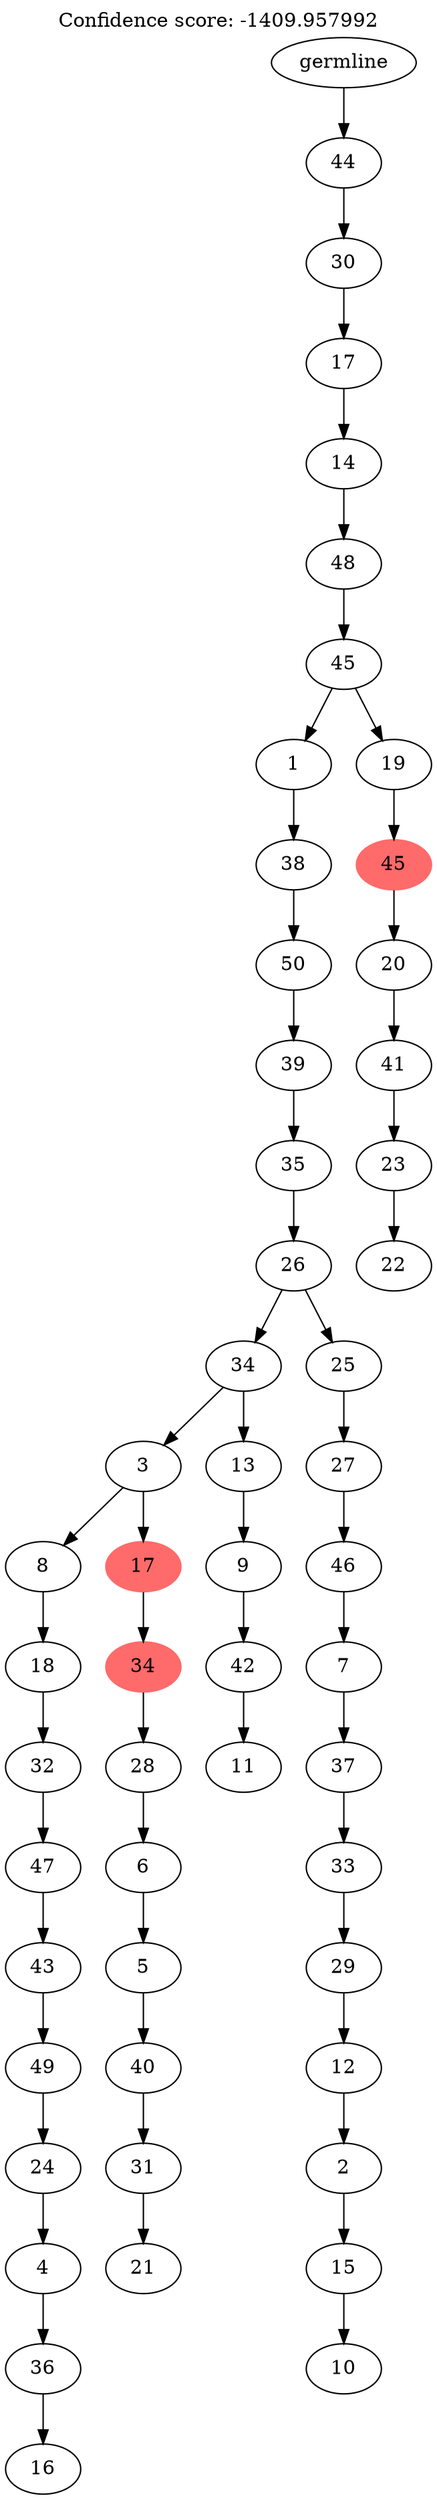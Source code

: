 digraph g {
	"52" -> "53";
	"53" [label="16"];
	"51" -> "52";
	"52" [label="36"];
	"50" -> "51";
	"51" [label="4"];
	"49" -> "50";
	"50" [label="24"];
	"48" -> "49";
	"49" [label="49"];
	"47" -> "48";
	"48" [label="43"];
	"46" -> "47";
	"47" [label="47"];
	"45" -> "46";
	"46" [label="32"];
	"44" -> "45";
	"45" [label="18"];
	"42" -> "43";
	"43" [label="21"];
	"41" -> "42";
	"42" [label="31"];
	"40" -> "41";
	"41" [label="40"];
	"39" -> "40";
	"40" [label="5"];
	"38" -> "39";
	"39" [label="6"];
	"37" -> "38";
	"38" [label="28"];
	"36" -> "37";
	"37" [color=indianred1, style=filled, label="34"];
	"35" -> "36";
	"36" [color=indianred1, style=filled, label="17"];
	"35" -> "44";
	"44" [label="8"];
	"33" -> "34";
	"34" [label="11"];
	"32" -> "33";
	"33" [label="42"];
	"31" -> "32";
	"32" [label="9"];
	"30" -> "31";
	"31" [label="13"];
	"30" -> "35";
	"35" [label="3"];
	"28" -> "29";
	"29" [label="10"];
	"27" -> "28";
	"28" [label="15"];
	"26" -> "27";
	"27" [label="2"];
	"25" -> "26";
	"26" [label="12"];
	"24" -> "25";
	"25" [label="29"];
	"23" -> "24";
	"24" [label="33"];
	"22" -> "23";
	"23" [label="37"];
	"21" -> "22";
	"22" [label="7"];
	"20" -> "21";
	"21" [label="46"];
	"19" -> "20";
	"20" [label="27"];
	"18" -> "19";
	"19" [label="25"];
	"18" -> "30";
	"30" [label="34"];
	"17" -> "18";
	"18" [label="26"];
	"16" -> "17";
	"17" [label="35"];
	"15" -> "16";
	"16" [label="39"];
	"14" -> "15";
	"15" [label="50"];
	"13" -> "14";
	"14" [label="38"];
	"11" -> "12";
	"12" [label="22"];
	"10" -> "11";
	"11" [label="23"];
	"9" -> "10";
	"10" [label="41"];
	"8" -> "9";
	"9" [label="20"];
	"7" -> "8";
	"8" [color=indianred1, style=filled, label="45"];
	"6" -> "7";
	"7" [label="19"];
	"6" -> "13";
	"13" [label="1"];
	"5" -> "6";
	"6" [label="45"];
	"4" -> "5";
	"5" [label="48"];
	"3" -> "4";
	"4" [label="14"];
	"2" -> "3";
	"3" [label="17"];
	"1" -> "2";
	"2" [label="30"];
	"0" -> "1";
	"1" [label="44"];
	"0" [label="germline"];
	labelloc="t";
	label="Confidence score: -1409.957992";
}
